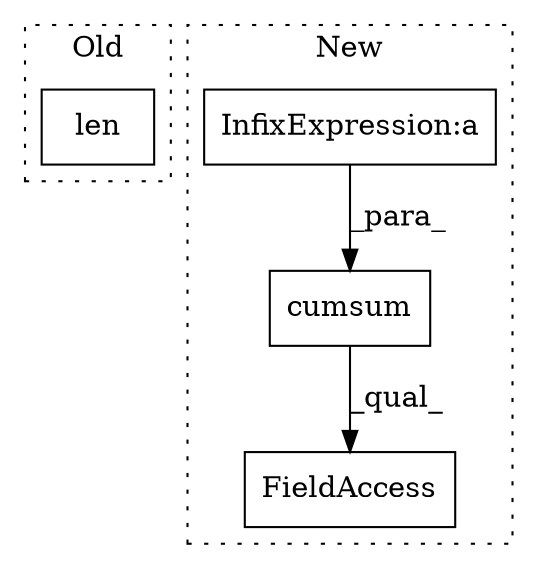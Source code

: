 digraph G {
subgraph cluster0 {
1 [label="len" a="32" s="1821,1828" l="4,1" shape="box"];
label = "Old";
style="dotted";
}
subgraph cluster1 {
2 [label="cumsum" a="32" s="1525,1553" l="7,1" shape="box"];
3 [label="InfixExpression:a" a="27" s="1535" l="3" shape="box"];
4 [label="FieldAccess" a="22" s="1506" l="59" shape="box"];
label = "New";
style="dotted";
}
2 -> 4 [label="_qual_"];
3 -> 2 [label="_para_"];
}